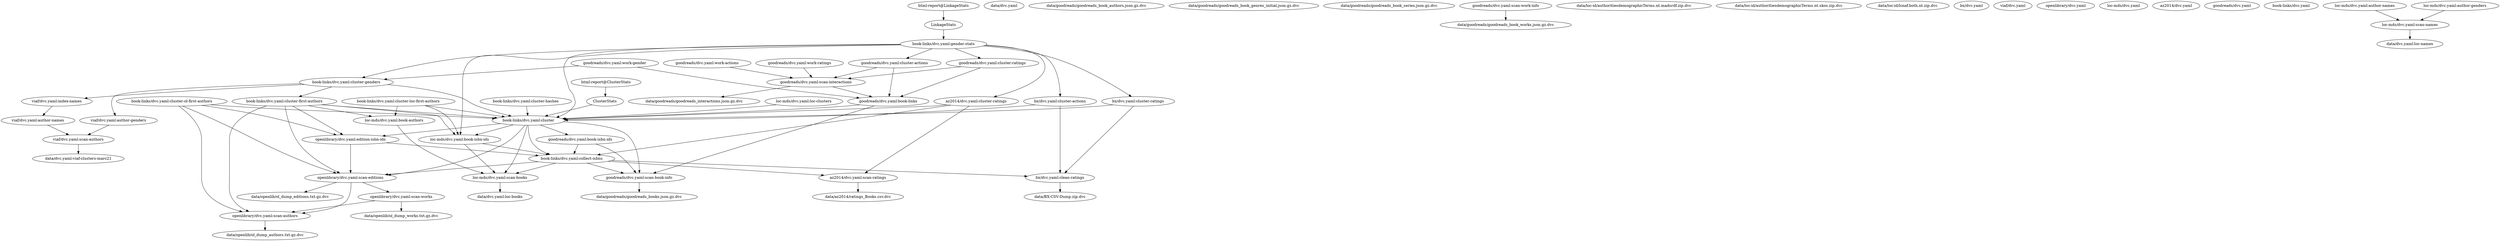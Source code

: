 strict digraph  {
ClusterStats;
LinkageStats;
"html-report@LinkageStats";
"html-report@ClusterStats";
"data/BX-CSV-Dump.zip.dvc";
"data/dvc.yaml";
"data/dvc.yaml";
"data/dvc.yaml";
"data/az2014/ratings_Books.csv.dvc";
"data/goodreads/goodreads_book_authors.json.gz.dvc";
"data/goodreads/goodreads_book_genres_initial.json.gz.dvc";
"data/goodreads/goodreads_book_series.json.gz.dvc";
"data/goodreads/goodreads_book_works.json.gz.dvc";
"data/goodreads/goodreads_books.json.gz.dvc";
"data/goodreads/goodreads_interactions.json.gz.dvc";
"data/openlib/ol_dump_authors.txt.gz.dvc";
"data/openlib/ol_dump_editions.txt.gz.dvc";
"data/openlib/ol_dump_works.txt.gz.dvc";
"data/loc-id/authoritiesdemographicTerms.nt.madsrdf.zip.dvc";
"data/loc-id/authoritiesdemographicTerms.nt.skos.zip.dvc";
"data/loc-id/lcnaf.both.nt.zip.dvc";
"bx/dvc.yaml";
"bx/dvc.yaml";
"bx/dvc.yaml";
"viaf/dvc.yaml";
"viaf/dvc.yaml";
"viaf/dvc.yaml";
"viaf/dvc.yaml";
"openlibrary/dvc.yaml";
"openlibrary/dvc.yaml";
"openlibrary/dvc.yaml";
"openlibrary/dvc.yaml";
"loc-mds/dvc.yaml";
"loc-mds/dvc.yaml";
"loc-mds/dvc.yaml";
"loc-mds/dvc.yaml";
"loc-mds/dvc.yaml";
"loc-mds/dvc.yaml";
"loc-mds/dvc.yaml";
"az2014/dvc.yaml";
"az2014/dvc.yaml";
"goodreads/dvc.yaml";
"goodreads/dvc.yaml";
"goodreads/dvc.yaml";
"goodreads/dvc.yaml";
"goodreads/dvc.yaml";
"goodreads/dvc.yaml";
"goodreads/dvc.yaml";
"goodreads/dvc.yaml";
"goodreads/dvc.yaml";
"goodreads/dvc.yaml";
"book-links/dvc.yaml";
"book-links/dvc.yaml";
"book-links/dvc.yaml";
"book-links/dvc.yaml";
"book-links/dvc.yaml";
"book-links/dvc.yaml";
"book-links/dvc.yaml";
"book-links/dvc.yaml";
ClusterStats -> "book-links/dvc.yaml:cluster";
LinkageStats -> "book-links/dvc.yaml:gender-stats";
"html-report@LinkageStats" -> LinkageStats;
"html-report@ClusterStats" -> ClusterStats;
"bx/dvc.yaml:clean-ratings" -> "data/BX-CSV-Dump.zip.dvc";
"bx/dvc.yaml:cluster-ratings" -> "bx/dvc.yaml:clean-ratings";
"bx/dvc.yaml:cluster-ratings" -> "book-links/dvc.yaml:cluster";
"bx/dvc.yaml:cluster-actions" -> "bx/dvc.yaml:clean-ratings";
"bx/dvc.yaml:cluster-actions" -> "book-links/dvc.yaml:cluster";
"viaf/dvc.yaml:scan-authors" -> "data/dvc.yaml:viaf-clusters-marc21";
"viaf/dvc.yaml:author-names" -> "viaf/dvc.yaml:scan-authors";
"viaf/dvc.yaml:author-genders" -> "viaf/dvc.yaml:scan-authors";
"viaf/dvc.yaml:index-names" -> "viaf/dvc.yaml:author-names";
"openlibrary/dvc.yaml:scan-authors" -> "data/openlib/ol_dump_authors.txt.gz.dvc";
"openlibrary/dvc.yaml:scan-works" -> "data/openlib/ol_dump_works.txt.gz.dvc";
"openlibrary/dvc.yaml:scan-works" -> "openlibrary/dvc.yaml:scan-authors";
"openlibrary/dvc.yaml:scan-editions" -> "data/openlib/ol_dump_editions.txt.gz.dvc";
"openlibrary/dvc.yaml:scan-editions" -> "openlibrary/dvc.yaml:scan-authors";
"openlibrary/dvc.yaml:scan-editions" -> "openlibrary/dvc.yaml:scan-works";
"openlibrary/dvc.yaml:edition-isbn-ids" -> "openlibrary/dvc.yaml:scan-editions";
"openlibrary/dvc.yaml:edition-isbn-ids" -> "book-links/dvc.yaml:collect-isbns";
"loc-mds/dvc.yaml:scan-books" -> "data/dvc.yaml:loc-books";
"loc-mds/dvc.yaml:scan-names" -> "data/dvc.yaml:loc-names";
"loc-mds/dvc.yaml:book-isbn-ids" -> "loc-mds/dvc.yaml:scan-books";
"loc-mds/dvc.yaml:book-isbn-ids" -> "book-links/dvc.yaml:collect-isbns";
"loc-mds/dvc.yaml:book-authors" -> "loc-mds/dvc.yaml:scan-books";
"loc-mds/dvc.yaml:author-names" -> "loc-mds/dvc.yaml:scan-names";
"loc-mds/dvc.yaml:author-genders" -> "loc-mds/dvc.yaml:scan-names";
"loc-mds/dvc.yaml:loc-clusters" -> "book-links/dvc.yaml:cluster";
"az2014/dvc.yaml:scan-ratings" -> "data/az2014/ratings_Books.csv.dvc";
"az2014/dvc.yaml:cluster-ratings" -> "az2014/dvc.yaml:scan-ratings";
"az2014/dvc.yaml:cluster-ratings" -> "book-links/dvc.yaml:collect-isbns";
"az2014/dvc.yaml:cluster-ratings" -> "book-links/dvc.yaml:cluster";
"goodreads/dvc.yaml:scan-book-info" -> "data/goodreads/goodreads_books.json.gz.dvc";
"goodreads/dvc.yaml:scan-work-info" -> "data/goodreads/goodreads_book_works.json.gz.dvc";
"goodreads/dvc.yaml:scan-interactions" -> "data/goodreads/goodreads_interactions.json.gz.dvc";
"goodreads/dvc.yaml:scan-interactions" -> "goodreads/dvc.yaml:book-links";
"goodreads/dvc.yaml:book-isbn-ids" -> "goodreads/dvc.yaml:scan-book-info";
"goodreads/dvc.yaml:book-isbn-ids" -> "book-links/dvc.yaml:collect-isbns";
"goodreads/dvc.yaml:book-links" -> "goodreads/dvc.yaml:scan-book-info";
"goodreads/dvc.yaml:book-links" -> "book-links/dvc.yaml:cluster";
"goodreads/dvc.yaml:cluster-actions" -> "goodreads/dvc.yaml:scan-interactions";
"goodreads/dvc.yaml:cluster-actions" -> "goodreads/dvc.yaml:book-links";
"goodreads/dvc.yaml:cluster-ratings" -> "goodreads/dvc.yaml:scan-interactions";
"goodreads/dvc.yaml:cluster-ratings" -> "goodreads/dvc.yaml:book-links";
"goodreads/dvc.yaml:work-actions" -> "goodreads/dvc.yaml:scan-interactions";
"goodreads/dvc.yaml:work-ratings" -> "goodreads/dvc.yaml:scan-interactions";
"goodreads/dvc.yaml:work-gender" -> "goodreads/dvc.yaml:book-links";
"goodreads/dvc.yaml:work-gender" -> "book-links/dvc.yaml:cluster-genders";
"book-links/dvc.yaml:collect-isbns" -> "loc-mds/dvc.yaml:scan-books";
"book-links/dvc.yaml:collect-isbns" -> "openlibrary/dvc.yaml:scan-editions";
"book-links/dvc.yaml:collect-isbns" -> "goodreads/dvc.yaml:scan-book-info";
"book-links/dvc.yaml:collect-isbns" -> "bx/dvc.yaml:clean-ratings";
"book-links/dvc.yaml:collect-isbns" -> "az2014/dvc.yaml:scan-ratings";
"book-links/dvc.yaml:cluster" -> "book-links/dvc.yaml:collect-isbns";
"book-links/dvc.yaml:cluster" -> "loc-mds/dvc.yaml:scan-books";
"book-links/dvc.yaml:cluster" -> "loc-mds/dvc.yaml:book-isbn-ids";
"book-links/dvc.yaml:cluster" -> "openlibrary/dvc.yaml:scan-editions";
"book-links/dvc.yaml:cluster" -> "openlibrary/dvc.yaml:edition-isbn-ids";
"book-links/dvc.yaml:cluster" -> "goodreads/dvc.yaml:scan-book-info";
"book-links/dvc.yaml:cluster" -> "goodreads/dvc.yaml:book-isbn-ids";
"book-links/dvc.yaml:cluster-ol-first-authors" -> "book-links/dvc.yaml:cluster";
"book-links/dvc.yaml:cluster-ol-first-authors" -> "openlibrary/dvc.yaml:edition-isbn-ids";
"book-links/dvc.yaml:cluster-ol-first-authors" -> "openlibrary/dvc.yaml:scan-editions";
"book-links/dvc.yaml:cluster-ol-first-authors" -> "openlibrary/dvc.yaml:scan-authors";
"book-links/dvc.yaml:cluster-loc-first-authors" -> "book-links/dvc.yaml:cluster";
"book-links/dvc.yaml:cluster-loc-first-authors" -> "loc-mds/dvc.yaml:book-isbn-ids";
"book-links/dvc.yaml:cluster-loc-first-authors" -> "loc-mds/dvc.yaml:book-authors";
"book-links/dvc.yaml:cluster-first-authors" -> "book-links/dvc.yaml:cluster";
"book-links/dvc.yaml:cluster-first-authors" -> "openlibrary/dvc.yaml:edition-isbn-ids";
"book-links/dvc.yaml:cluster-first-authors" -> "openlibrary/dvc.yaml:scan-editions";
"book-links/dvc.yaml:cluster-first-authors" -> "openlibrary/dvc.yaml:scan-authors";
"book-links/dvc.yaml:cluster-first-authors" -> "loc-mds/dvc.yaml:book-isbn-ids";
"book-links/dvc.yaml:cluster-first-authors" -> "loc-mds/dvc.yaml:book-authors";
"book-links/dvc.yaml:cluster-genders" -> "book-links/dvc.yaml:cluster";
"book-links/dvc.yaml:cluster-genders" -> "book-links/dvc.yaml:cluster-first-authors";
"book-links/dvc.yaml:cluster-genders" -> "viaf/dvc.yaml:index-names";
"book-links/dvc.yaml:cluster-genders" -> "viaf/dvc.yaml:author-genders";
"book-links/dvc.yaml:gender-stats" -> "book-links/dvc.yaml:cluster-genders";
"book-links/dvc.yaml:gender-stats" -> "book-links/dvc.yaml:cluster";
"book-links/dvc.yaml:gender-stats" -> "loc-mds/dvc.yaml:book-isbn-ids";
"book-links/dvc.yaml:gender-stats" -> "bx/dvc.yaml:cluster-actions";
"book-links/dvc.yaml:gender-stats" -> "bx/dvc.yaml:cluster-ratings";
"book-links/dvc.yaml:gender-stats" -> "az2014/dvc.yaml:cluster-ratings";
"book-links/dvc.yaml:gender-stats" -> "goodreads/dvc.yaml:cluster-actions";
"book-links/dvc.yaml:gender-stats" -> "goodreads/dvc.yaml:cluster-ratings";
"book-links/dvc.yaml:cluster-hashes" -> "book-links/dvc.yaml:cluster";
}

